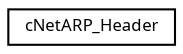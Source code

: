 digraph "Graphical Class Hierarchy"
{
  edge [fontname="Sans",fontsize="8",labelfontname="Sans",labelfontsize="8"];
  node [fontname="Sans",fontsize="8",shape=record];
  rankdir="LR";
  Node1 [label="cNetARP_Header",height=0.2,width=0.4,color="black", fillcolor="white", style="filled",URL="$classc_net_a_r_p___header.html"];
}
